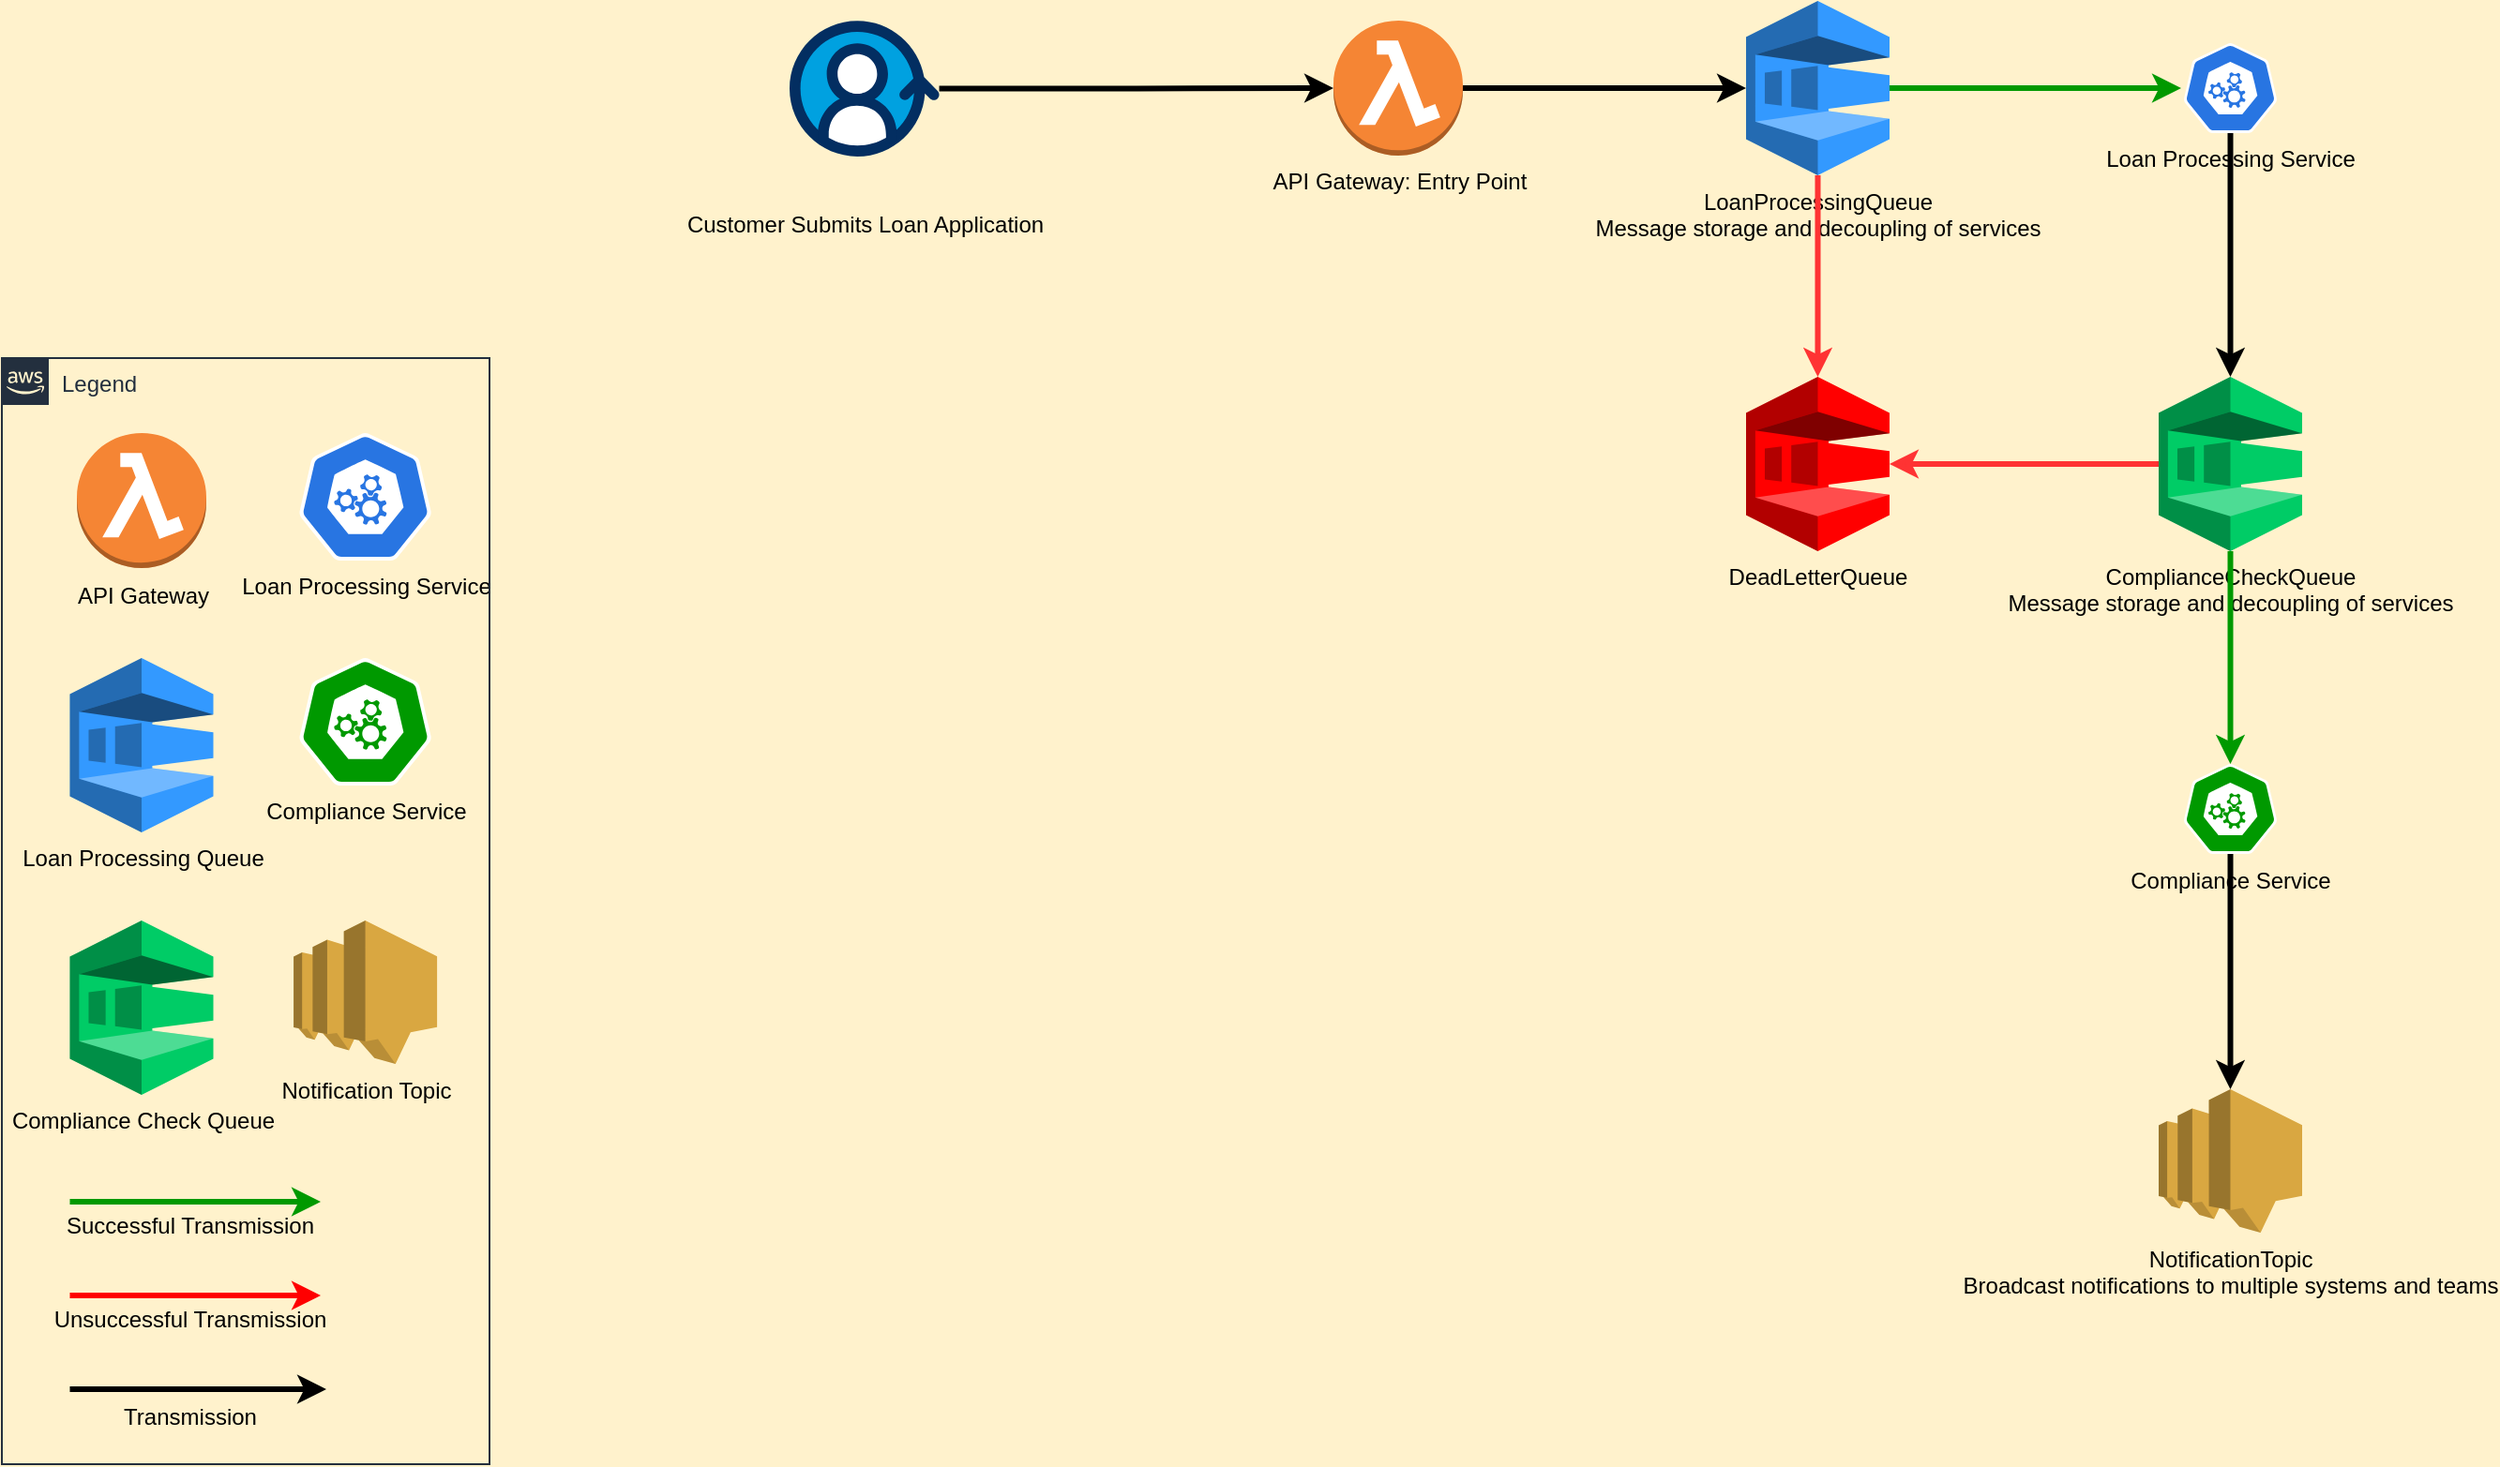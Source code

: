 <mxfile version="24.7.17">
  <diagram name="Page-1" id="VQlnx4K6SbTTtwn7qXJK">
    <mxGraphModel dx="2438" dy="984" grid="1" gridSize="10" guides="1" tooltips="1" connect="1" arrows="1" fold="1" page="1" pageScale="1" pageWidth="850" pageHeight="1100" background="#FFF2CC" math="0" shadow="0">
      <root>
        <mxCell id="0" />
        <mxCell id="1" parent="0" />
        <mxCell id="maCkLbIFlVlTs5_sAo36-1" value="API Gateway: Entry Point" style="outlineConnect=0;dashed=0;verticalLabelPosition=bottom;verticalAlign=top;align=center;html=1;shape=mxgraph.aws3.lambda_function;fillColor=#F58534;gradientColor=none;" parent="1" vertex="1">
          <mxGeometry x="120" y="60" width="69" height="72" as="geometry" />
        </mxCell>
        <mxCell id="maCkLbIFlVlTs5_sAo36-2" value="LoanProcessingQueue&lt;div&gt;Message storage and decoupling of services&lt;br&gt;&lt;/div&gt;" style="outlineConnect=0;dashed=0;verticalLabelPosition=bottom;verticalAlign=top;align=center;html=1;shape=mxgraph.aws3.sqs;fillColor=#3399FF;gradientColor=none;" parent="1" vertex="1">
          <mxGeometry x="340" y="49.5" width="76.5" height="93" as="geometry" />
        </mxCell>
        <mxCell id="maCkLbIFlVlTs5_sAo36-3" value="NotificationTopic&lt;div&gt;Broadcast notifications to multiple systems and teams&lt;br&gt;&lt;/div&gt;" style="outlineConnect=0;dashed=0;verticalLabelPosition=bottom;verticalAlign=top;align=center;html=1;shape=mxgraph.aws3.sns;fillColor=#D9A741;gradientColor=none;" parent="1" vertex="1">
          <mxGeometry x="560" y="630" width="76.5" height="76.5" as="geometry" />
        </mxCell>
        <mxCell id="maCkLbIFlVlTs5_sAo36-4" value="Compliance Service" style="aspect=fixed;sketch=0;html=1;dashed=0;whitespace=wrap;verticalLabelPosition=bottom;verticalAlign=top;fillColor=#009900;strokeColor=#ffffff;points=[[0.005,0.63,0],[0.1,0.2,0],[0.9,0.2,0],[0.5,0,0],[0.995,0.63,0],[0.72,0.99,0],[0.5,1,0],[0.28,0.99,0]];shape=mxgraph.kubernetes.icon2;prIcon=api" parent="1" vertex="1">
          <mxGeometry x="573.25" y="456.5" width="50" height="48" as="geometry" />
        </mxCell>
        <mxCell id="maCkLbIFlVlTs5_sAo36-5" value="Loan Processing Service" style="aspect=fixed;sketch=0;html=1;dashed=0;whitespace=wrap;verticalLabelPosition=bottom;verticalAlign=top;fillColor=#2875E2;strokeColor=#ffffff;points=[[0.005,0.63,0],[0.1,0.2,0],[0.9,0.2,0],[0.5,0,0],[0.995,0.63,0],[0.72,0.99,0],[0.5,1,0],[0.28,0.99,0]];shape=mxgraph.kubernetes.icon2;prIcon=api" parent="1" vertex="1">
          <mxGeometry x="573.25" y="72" width="50" height="48" as="geometry" />
        </mxCell>
        <mxCell id="maCkLbIFlVlTs5_sAo36-6" value="ComplianceCheckQueue&lt;div&gt;Message storage and decoupling of services&lt;br&gt;&lt;/div&gt;" style="outlineConnect=0;dashed=0;verticalLabelPosition=bottom;verticalAlign=top;align=center;html=1;shape=mxgraph.aws3.sqs;fillColor=#00CC66;gradientColor=none;" parent="1" vertex="1">
          <mxGeometry x="560" y="250" width="76.5" height="93" as="geometry" />
        </mxCell>
        <mxCell id="maCkLbIFlVlTs5_sAo36-9" style="edgeStyle=orthogonalEdgeStyle;rounded=0;orthogonalLoop=1;jettySize=auto;html=1;entryX=0;entryY=0.5;entryDx=0;entryDy=0;entryPerimeter=0;strokeWidth=3;" parent="1" source="maCkLbIFlVlTs5_sAo36-1" target="maCkLbIFlVlTs5_sAo36-2" edge="1">
          <mxGeometry relative="1" as="geometry" />
        </mxCell>
        <mxCell id="maCkLbIFlVlTs5_sAo36-10" style="edgeStyle=orthogonalEdgeStyle;rounded=0;orthogonalLoop=1;jettySize=auto;html=1;strokeColor=#009900;strokeWidth=3;" parent="1" source="maCkLbIFlVlTs5_sAo36-2" edge="1">
          <mxGeometry relative="1" as="geometry">
            <mxPoint x="572" y="96" as="targetPoint" />
          </mxGeometry>
        </mxCell>
        <mxCell id="maCkLbIFlVlTs5_sAo36-11" style="edgeStyle=orthogonalEdgeStyle;rounded=0;orthogonalLoop=1;jettySize=auto;html=1;entryX=0.5;entryY=0;entryDx=0;entryDy=0;entryPerimeter=0;strokeWidth=3;" parent="1" source="maCkLbIFlVlTs5_sAo36-5" target="maCkLbIFlVlTs5_sAo36-6" edge="1">
          <mxGeometry relative="1" as="geometry" />
        </mxCell>
        <mxCell id="maCkLbIFlVlTs5_sAo36-12" style="edgeStyle=orthogonalEdgeStyle;rounded=0;orthogonalLoop=1;jettySize=auto;html=1;entryX=0.5;entryY=0;entryDx=0;entryDy=0;entryPerimeter=0;strokeColor=#009900;strokeWidth=3;" parent="1" source="maCkLbIFlVlTs5_sAo36-6" target="maCkLbIFlVlTs5_sAo36-4" edge="1">
          <mxGeometry relative="1" as="geometry">
            <mxPoint x="598" y="440" as="targetPoint" />
          </mxGeometry>
        </mxCell>
        <mxCell id="maCkLbIFlVlTs5_sAo36-13" style="edgeStyle=orthogonalEdgeStyle;rounded=0;orthogonalLoop=1;jettySize=auto;html=1;entryX=0.5;entryY=0;entryDx=0;entryDy=0;entryPerimeter=0;strokeWidth=3;" parent="1" source="maCkLbIFlVlTs5_sAo36-4" target="maCkLbIFlVlTs5_sAo36-3" edge="1">
          <mxGeometry relative="1" as="geometry" />
        </mxCell>
        <mxCell id="maCkLbIFlVlTs5_sAo36-14" value="DeadLetterQueue&lt;div&gt;&lt;br&gt;&lt;/div&gt;" style="outlineConnect=0;dashed=0;verticalLabelPosition=bottom;verticalAlign=top;align=center;html=1;shape=mxgraph.aws3.sqs;fillColor=#FF0000;gradientColor=none;" parent="1" vertex="1">
          <mxGeometry x="340" y="250" width="76.5" height="93" as="geometry" />
        </mxCell>
        <mxCell id="maCkLbIFlVlTs5_sAo36-15" style="edgeStyle=orthogonalEdgeStyle;rounded=0;orthogonalLoop=1;jettySize=auto;html=1;entryX=0.5;entryY=0;entryDx=0;entryDy=0;entryPerimeter=0;strokeColor=#FF3333;strokeWidth=3;" parent="1" source="maCkLbIFlVlTs5_sAo36-2" target="maCkLbIFlVlTs5_sAo36-14" edge="1">
          <mxGeometry relative="1" as="geometry" />
        </mxCell>
        <mxCell id="maCkLbIFlVlTs5_sAo36-16" style="edgeStyle=orthogonalEdgeStyle;rounded=0;orthogonalLoop=1;jettySize=auto;html=1;entryX=1;entryY=0.5;entryDx=0;entryDy=0;entryPerimeter=0;strokeColor=#FF3333;strokeWidth=3;" parent="1" source="maCkLbIFlVlTs5_sAo36-6" target="maCkLbIFlVlTs5_sAo36-14" edge="1">
          <mxGeometry relative="1" as="geometry" />
        </mxCell>
        <mxCell id="RCDWl6IY-j7fr2IRrZKx-5" value="" style="group" parent="1" vertex="1" connectable="0">
          <mxGeometry x="-590" y="240" width="260" height="590" as="geometry" />
        </mxCell>
        <mxCell id="maCkLbIFlVlTs5_sAo36-17" value="" style="outlineConnect=0;dashed=0;verticalLabelPosition=bottom;verticalAlign=top;align=center;html=1;shape=mxgraph.aws3.lambda_function;fillColor=#F58534;gradientColor=none;" parent="RCDWl6IY-j7fr2IRrZKx-5" vertex="1">
          <mxGeometry x="40" y="40" width="69" height="72" as="geometry" />
        </mxCell>
        <mxCell id="maCkLbIFlVlTs5_sAo36-18" value="&lt;div&gt;Loan Processing Queue&lt;/div&gt;" style="outlineConnect=0;dashed=0;verticalLabelPosition=bottom;verticalAlign=top;align=center;html=1;shape=mxgraph.aws3.sqs;fillColor=#3399FF;gradientColor=none;" parent="RCDWl6IY-j7fr2IRrZKx-5" vertex="1">
          <mxGeometry x="36.25" y="160" width="76.5" height="93" as="geometry" />
        </mxCell>
        <mxCell id="maCkLbIFlVlTs5_sAo36-19" value="&lt;div&gt;Compliance Check Queue&lt;/div&gt;" style="outlineConnect=0;dashed=0;verticalLabelPosition=bottom;verticalAlign=top;align=center;html=1;shape=mxgraph.aws3.sqs;fillColor=#00CC66;gradientColor=none;" parent="RCDWl6IY-j7fr2IRrZKx-5" vertex="1">
          <mxGeometry x="36.25" y="300" width="76.5" height="93" as="geometry" />
        </mxCell>
        <mxCell id="maCkLbIFlVlTs5_sAo36-20" value="Loan Processing Service&lt;div&gt;&lt;br&gt;&lt;/div&gt;" style="aspect=fixed;sketch=0;html=1;dashed=0;whitespace=wrap;verticalLabelPosition=bottom;verticalAlign=top;fillColor=#2875E2;strokeColor=#ffffff;points=[[0.005,0.63,0],[0.1,0.2,0],[0.9,0.2,0],[0.5,0,0],[0.995,0.63,0],[0.72,0.99,0],[0.5,1,0],[0.28,0.99,0]];shape=mxgraph.kubernetes.icon2;prIcon=api" parent="RCDWl6IY-j7fr2IRrZKx-5" vertex="1">
          <mxGeometry x="158.38" y="40" width="70.83" height="68" as="geometry" />
        </mxCell>
        <mxCell id="maCkLbIFlVlTs5_sAo36-23" value="Compliance Service" style="aspect=fixed;sketch=0;html=1;dashed=0;whitespace=wrap;verticalLabelPosition=bottom;verticalAlign=top;fillColor=#009900;strokeColor=#ffffff;points=[[0.005,0.63,0],[0.1,0.2,0],[0.9,0.2,0],[0.5,0,0],[0.995,0.63,0],[0.72,0.99,0],[0.5,1,0],[0.28,0.99,0]];shape=mxgraph.kubernetes.icon2;prIcon=api" parent="RCDWl6IY-j7fr2IRrZKx-5" vertex="1">
          <mxGeometry x="158.38" y="160.0" width="70.83" height="68" as="geometry" />
        </mxCell>
        <mxCell id="maCkLbIFlVlTs5_sAo36-24" value="&lt;div&gt;Notification Topic&lt;/div&gt;" style="outlineConnect=0;dashed=0;verticalLabelPosition=bottom;verticalAlign=top;align=center;html=1;shape=mxgraph.aws3.sns;fillColor=#D9A741;gradientColor=none;" parent="RCDWl6IY-j7fr2IRrZKx-5" vertex="1">
          <mxGeometry x="155.55" y="300" width="76.5" height="76.5" as="geometry" />
        </mxCell>
        <mxCell id="maCkLbIFlVlTs5_sAo36-26" style="edgeStyle=orthogonalEdgeStyle;rounded=0;orthogonalLoop=1;jettySize=auto;html=1;strokeColor=#009900;strokeWidth=3;" parent="RCDWl6IY-j7fr2IRrZKx-5" edge="1">
          <mxGeometry relative="1" as="geometry">
            <mxPoint x="36.25" y="450" as="sourcePoint" />
            <mxPoint x="170" y="450" as="targetPoint" />
            <Array as="points">
              <mxPoint x="36.25" y="450" />
            </Array>
          </mxGeometry>
        </mxCell>
        <mxCell id="RCDWl6IY-j7fr2IRrZKx-1" style="edgeStyle=orthogonalEdgeStyle;rounded=0;orthogonalLoop=1;jettySize=auto;html=1;strokeColor=#FF0000;strokeWidth=3;" parent="RCDWl6IY-j7fr2IRrZKx-5" edge="1">
          <mxGeometry relative="1" as="geometry">
            <mxPoint x="36.25" y="500" as="sourcePoint" />
            <mxPoint x="170" y="500" as="targetPoint" />
            <Array as="points">
              <mxPoint x="36.25" y="500" />
            </Array>
          </mxGeometry>
        </mxCell>
        <mxCell id="RCDWl6IY-j7fr2IRrZKx-2" style="edgeStyle=orthogonalEdgeStyle;rounded=0;orthogonalLoop=1;jettySize=auto;html=1;strokeColor=#000000;strokeWidth=3;" parent="RCDWl6IY-j7fr2IRrZKx-5" edge="1">
          <mxGeometry relative="1" as="geometry">
            <mxPoint x="36.25" y="550" as="sourcePoint" />
            <mxPoint x="173" y="550" as="targetPoint" />
            <Array as="points">
              <mxPoint x="36.25" y="550" />
            </Array>
          </mxGeometry>
        </mxCell>
        <mxCell id="RCDWl6IY-j7fr2IRrZKx-4" value="Legend" style="points=[[0,0],[0.25,0],[0.5,0],[0.75,0],[1,0],[1,0.25],[1,0.5],[1,0.75],[1,1],[0.75,1],[0.5,1],[0.25,1],[0,1],[0,0.75],[0,0.5],[0,0.25]];outlineConnect=0;gradientColor=none;html=1;whiteSpace=wrap;fontSize=12;fontStyle=0;container=1;pointerEvents=0;collapsible=0;recursiveResize=0;shape=mxgraph.aws4.group;grIcon=mxgraph.aws4.group_aws_cloud_alt;strokeColor=#232F3E;fillColor=none;verticalAlign=top;align=left;spacingLeft=30;fontColor=#232F3E;dashed=0;" parent="RCDWl6IY-j7fr2IRrZKx-5" vertex="1">
          <mxGeometry width="260" height="590" as="geometry" />
        </mxCell>
        <mxCell id="RCDWl6IY-j7fr2IRrZKx-13" value="Unsuccessful Transmission" style="text;html=1;align=center;verticalAlign=middle;resizable=0;points=[];autosize=1;strokeColor=none;fillColor=none;" parent="RCDWl6IY-j7fr2IRrZKx-4" vertex="1">
          <mxGeometry x="15" y="498" width="170" height="30" as="geometry" />
        </mxCell>
        <mxCell id="RCDWl6IY-j7fr2IRrZKx-7" value="API Gateway" style="text;html=1;align=center;verticalAlign=middle;resizable=0;points=[];autosize=1;strokeColor=none;fillColor=none;" parent="RCDWl6IY-j7fr2IRrZKx-5" vertex="1">
          <mxGeometry x="29.5" y="112" width="90" height="30" as="geometry" />
        </mxCell>
        <mxCell id="RCDWl6IY-j7fr2IRrZKx-10" value="Successful Transmission" style="text;html=1;align=center;verticalAlign=middle;resizable=0;points=[];autosize=1;strokeColor=none;fillColor=none;" parent="RCDWl6IY-j7fr2IRrZKx-5" vertex="1">
          <mxGeometry x="20" y="448" width="160" height="30" as="geometry" />
        </mxCell>
        <mxCell id="RCDWl6IY-j7fr2IRrZKx-11" value="Transmission" style="text;html=1;align=center;verticalAlign=middle;resizable=0;points=[];autosize=1;strokeColor=none;fillColor=none;" parent="RCDWl6IY-j7fr2IRrZKx-5" vertex="1">
          <mxGeometry x="55" y="550" width="90" height="30" as="geometry" />
        </mxCell>
        <mxCell id="U0Wu9tsvAQg00uGdSSrL-3" value="Customer Submits Loan Application" style="verticalLabelPosition=bottom;aspect=fixed;html=1;shape=mxgraph.salesforce.customer_360;" vertex="1" parent="1">
          <mxGeometry x="-170" y="60.0" width="79.78" height="72.6" as="geometry" />
        </mxCell>
        <mxCell id="U0Wu9tsvAQg00uGdSSrL-4" style="edgeStyle=orthogonalEdgeStyle;rounded=0;orthogonalLoop=1;jettySize=auto;html=1;entryX=0;entryY=0.5;entryDx=0;entryDy=0;entryPerimeter=0;strokeWidth=3;" edge="1" parent="1" source="U0Wu9tsvAQg00uGdSSrL-3" target="maCkLbIFlVlTs5_sAo36-1">
          <mxGeometry relative="1" as="geometry" />
        </mxCell>
      </root>
    </mxGraphModel>
  </diagram>
</mxfile>
